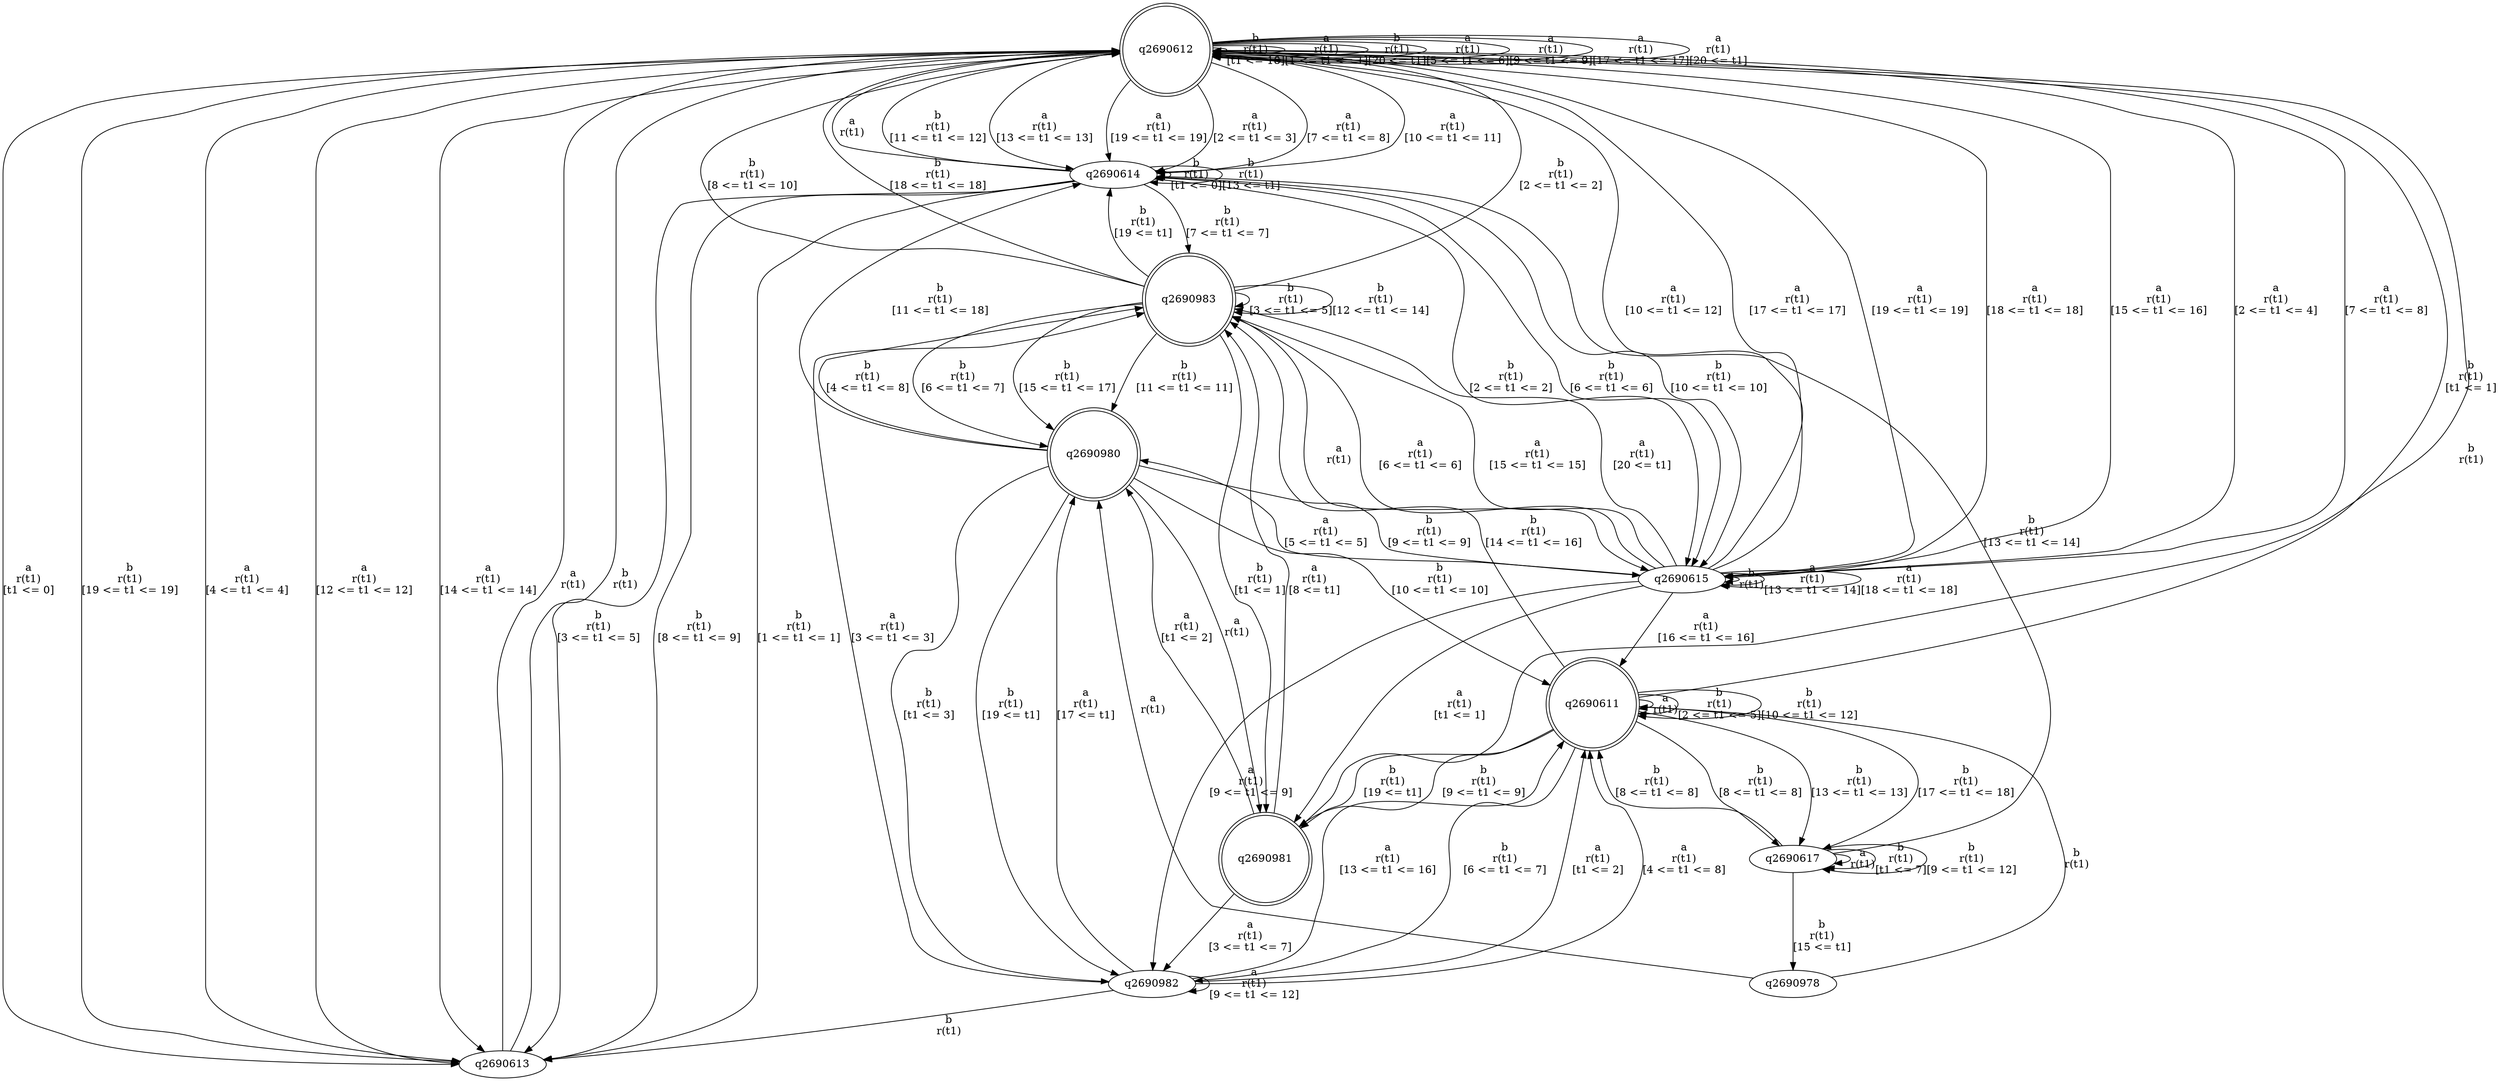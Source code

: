 digraph "tests_1/test2/solution101/solution_verwer" {
	q2690612[label=q2690612 shape=doublecircle]
	q2690613[label=q2690613]
	q2690614[label=q2690614]
	q2690615[label=q2690615]
	q2690981[label=q2690981 shape=doublecircle]
	q2690980[label=q2690980 shape=doublecircle]
	q2690982[label=q2690982]
	q2690611[label=q2690611 shape=doublecircle]
	q2690617[label=q2690617]
	q2690978[label=q2690978]
	q2690983[label=q2690983 shape=doublecircle]
	q2690612 -> q2690613[label="a\nr(t1)\n[t1 <= 0]"]
	q2690613 -> q2690612[label="a\nr(t1)\n"]
	q2690613 -> q2690612[label="b\nr(t1)\n"]
	q2690612 -> q2690612[label="b\nr(t1)\n[t1 <= 18]"]
	q2690612 -> q2690612[label="a\nr(t1)\n[1 <= t1 <= 1]"]
	q2690612 -> q2690613[label="b\nr(t1)\n[19 <= t1 <= 19]"]
	q2690612 -> q2690612[label="b\nr(t1)\n[20 <= t1]"]
	q2690612 -> q2690613[label="a\nr(t1)\n[4 <= t1 <= 4]"]
	q2690612 -> q2690612[label="a\nr(t1)\n[5 <= t1 <= 6]"]
	q2690612 -> q2690612[label="a\nr(t1)\n[9 <= t1 <= 9]"]
	q2690612 -> q2690613[label="a\nr(t1)\n[12 <= t1 <= 12]"]
	q2690612 -> q2690614[label="a\nr(t1)\n[13 <= t1 <= 13]"]
	q2690614 -> q2690612[label="a\nr(t1)\n"]
	q2690614 -> q2690614[label="b\nr(t1)\n[t1 <= 0]"]
	q2690614 -> q2690613[label="b\nr(t1)\n[1 <= t1 <= 1]"]
	q2690614 -> q2690615[label="b\nr(t1)\n[2 <= t1 <= 2]"]
	q2690615 -> q2690615[label="b\nr(t1)\n"]
	q2690615 -> q2690981[label="a\nr(t1)\n[t1 <= 1]"]
	q2690981 -> q2690612[label="b\nr(t1)\n"]
	q2690981 -> q2690980[label="a\nr(t1)\n[t1 <= 2]"]
	q2690980 -> q2690981[label="a\nr(t1)\n"]
	q2690980 -> q2690982[label="b\nr(t1)\n[t1 <= 3]"]
	q2690982 -> q2690613[label="b\nr(t1)\n"]
	q2690982 -> q2690611[label="a\nr(t1)\n[t1 <= 2]"]
	q2690611 -> q2690611[label="a\nr(t1)\n"]
	q2690611 -> q2690612[label="b\nr(t1)\n[t1 <= 1]"]
	q2690611 -> q2690611[label="b\nr(t1)\n[2 <= t1 <= 5]"]
	q2690611 -> q2690982[label="b\nr(t1)\n[6 <= t1 <= 7]"]
	q2690611 -> q2690617[label="b\nr(t1)\n[8 <= t1 <= 8]"]
	q2690617 -> q2690617[label="a\nr(t1)\n"]
	q2690617 -> q2690617[label="b\nr(t1)\n[t1 <= 7]"]
	q2690617 -> q2690611[label="b\nr(t1)\n[8 <= t1 <= 8]"]
	q2690617 -> q2690617[label="b\nr(t1)\n[9 <= t1 <= 12]"]
	q2690617 -> q2690614[label="b\nr(t1)\n[13 <= t1 <= 14]"]
	q2690617 -> q2690978[label="b\nr(t1)\n[15 <= t1]"]
	q2690978 -> q2690611[label="b\nr(t1)\n"]
	q2690978 -> q2690980[label="a\nr(t1)\n"]
	q2690611 -> q2690981[label="b\nr(t1)\n[9 <= t1 <= 9]"]
	q2690611 -> q2690611[label="b\nr(t1)\n[10 <= t1 <= 12]"]
	q2690611 -> q2690617[label="b\nr(t1)\n[13 <= t1 <= 13]"]
	q2690611 -> q2690983[label="b\nr(t1)\n[14 <= t1 <= 16]"]
	q2690983 -> q2690615[label="a\nr(t1)\n"]
	q2690983 -> q2690981[label="b\nr(t1)\n[t1 <= 1]"]
	q2690983 -> q2690612[label="b\nr(t1)\n[2 <= t1 <= 2]"]
	q2690983 -> q2690983[label="b\nr(t1)\n[3 <= t1 <= 5]"]
	q2690983 -> q2690980[label="b\nr(t1)\n[6 <= t1 <= 7]"]
	q2690983 -> q2690612[label="b\nr(t1)\n[8 <= t1 <= 10]"]
	q2690983 -> q2690980[label="b\nr(t1)\n[11 <= t1 <= 11]"]
	q2690983 -> q2690983[label="b\nr(t1)\n[12 <= t1 <= 14]"]
	q2690983 -> q2690980[label="b\nr(t1)\n[15 <= t1 <= 17]"]
	q2690983 -> q2690612[label="b\nr(t1)\n[18 <= t1 <= 18]"]
	q2690983 -> q2690614[label="b\nr(t1)\n[19 <= t1]"]
	q2690611 -> q2690617[label="b\nr(t1)\n[17 <= t1 <= 18]"]
	q2690611 -> q2690981[label="b\nr(t1)\n[19 <= t1]"]
	q2690982 -> q2690982[label="a\nr(t1)\n[9 <= t1 <= 12]"]
	q2690982 -> q2690983[label="a\nr(t1)\n[3 <= t1 <= 3]"]
	q2690982 -> q2690611[label="a\nr(t1)\n[4 <= t1 <= 8]"]
	q2690982 -> q2690980[label="a\nr(t1)\n[17 <= t1]"]
	q2690982 -> q2690611[label="a\nr(t1)\n[13 <= t1 <= 16]"]
	q2690980 -> q2690983[label="b\nr(t1)\n[4 <= t1 <= 8]"]
	q2690980 -> q2690615[label="b\nr(t1)\n[9 <= t1 <= 9]"]
	q2690980 -> q2690611[label="b\nr(t1)\n[10 <= t1 <= 10]"]
	q2690980 -> q2690614[label="b\nr(t1)\n[11 <= t1 <= 18]"]
	q2690980 -> q2690982[label="b\nr(t1)\n[19 <= t1]"]
	q2690981 -> q2690982[label="a\nr(t1)\n[3 <= t1 <= 7]"]
	q2690981 -> q2690983[label="a\nr(t1)\n[8 <= t1]"]
	q2690615 -> q2690612[label="a\nr(t1)\n[2 <= t1 <= 4]"]
	q2690615 -> q2690980[label="a\nr(t1)\n[5 <= t1 <= 5]"]
	q2690615 -> q2690983[label="a\nr(t1)\n[6 <= t1 <= 6]"]
	q2690615 -> q2690612[label="a\nr(t1)\n[7 <= t1 <= 8]"]
	q2690615 -> q2690982[label="a\nr(t1)\n[9 <= t1 <= 9]"]
	q2690615 -> q2690612[label="a\nr(t1)\n[10 <= t1 <= 12]"]
	q2690615 -> q2690615[label="a\nr(t1)\n[13 <= t1 <= 14]"]
	q2690615 -> q2690983[label="a\nr(t1)\n[15 <= t1 <= 15]"]
	q2690615 -> q2690611[label="a\nr(t1)\n[16 <= t1 <= 16]"]
	q2690615 -> q2690612[label="a\nr(t1)\n[17 <= t1 <= 17]"]
	q2690615 -> q2690615[label="a\nr(t1)\n[18 <= t1 <= 18]"]
	q2690615 -> q2690612[label="a\nr(t1)\n[19 <= t1 <= 19]"]
	q2690615 -> q2690983[label="a\nr(t1)\n[20 <= t1]"]
	q2690614 -> q2690613[label="b\nr(t1)\n[3 <= t1 <= 5]"]
	q2690614 -> q2690615[label="b\nr(t1)\n[6 <= t1 <= 6]"]
	q2690614 -> q2690983[label="b\nr(t1)\n[7 <= t1 <= 7]"]
	q2690614 -> q2690613[label="b\nr(t1)\n[8 <= t1 <= 9]"]
	q2690614 -> q2690615[label="b\nr(t1)\n[10 <= t1 <= 10]"]
	q2690614 -> q2690612[label="b\nr(t1)\n[11 <= t1 <= 12]"]
	q2690614 -> q2690614[label="b\nr(t1)\n[13 <= t1]"]
	q2690612 -> q2690613[label="a\nr(t1)\n[14 <= t1 <= 14]"]
	q2690612 -> q2690612[label="a\nr(t1)\n[17 <= t1 <= 17]"]
	q2690612 -> q2690615[label="a\nr(t1)\n[18 <= t1 <= 18]"]
	q2690612 -> q2690614[label="a\nr(t1)\n[19 <= t1 <= 19]"]
	q2690612 -> q2690612[label="a\nr(t1)\n[20 <= t1]"]
	q2690612 -> q2690614[label="a\nr(t1)\n[2 <= t1 <= 3]"]
	q2690612 -> q2690614[label="a\nr(t1)\n[7 <= t1 <= 8]"]
	q2690612 -> q2690614[label="a\nr(t1)\n[10 <= t1 <= 11]"]
	q2690612 -> q2690615[label="a\nr(t1)\n[15 <= t1 <= 16]"]
}
